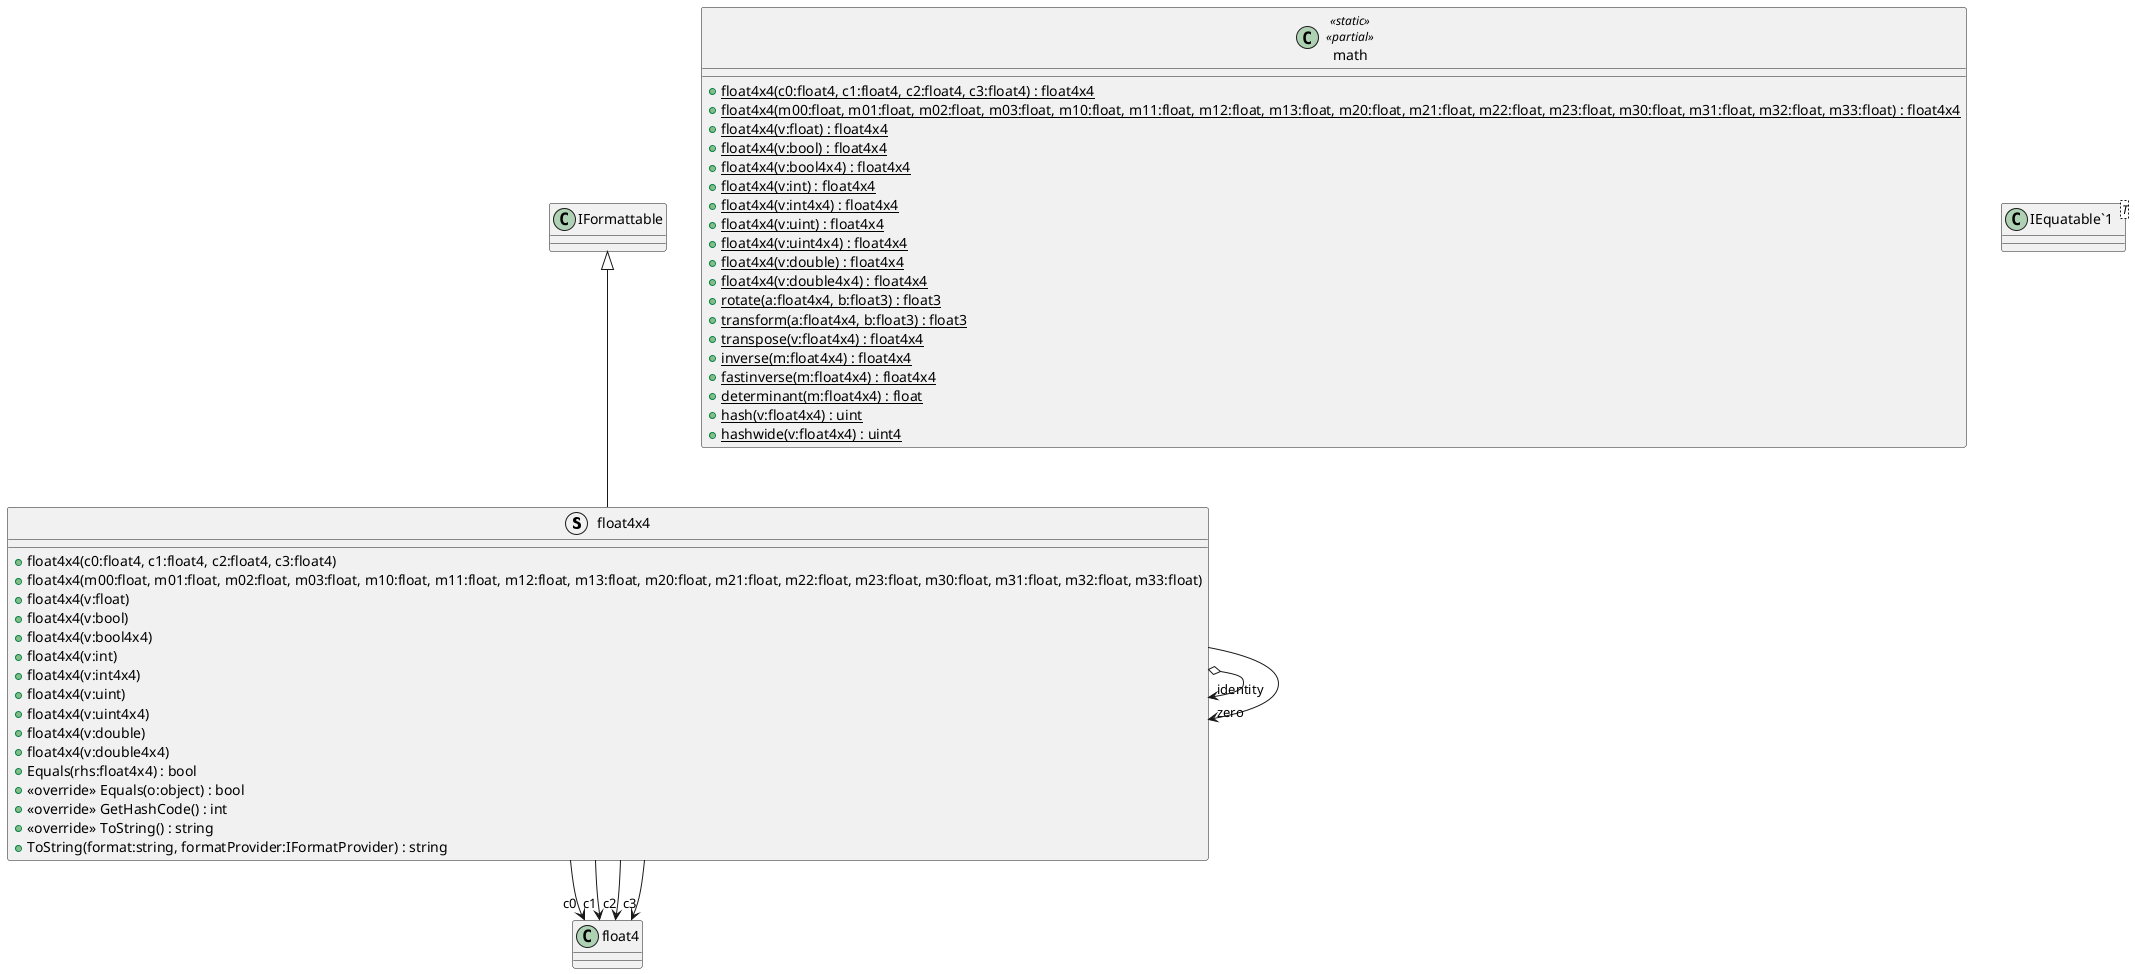 @startuml
struct float4x4 {
    + float4x4(c0:float4, c1:float4, c2:float4, c3:float4)
    + float4x4(m00:float, m01:float, m02:float, m03:float, m10:float, m11:float, m12:float, m13:float, m20:float, m21:float, m22:float, m23:float, m30:float, m31:float, m32:float, m33:float)
    + float4x4(v:float)
    + float4x4(v:bool)
    + float4x4(v:bool4x4)
    + float4x4(v:int)
    + float4x4(v:int4x4)
    + float4x4(v:uint)
    + float4x4(v:uint4x4)
    + float4x4(v:double)
    + float4x4(v:double4x4)
    + Equals(rhs:float4x4) : bool
    + <<override>> Equals(o:object) : bool
    + <<override>> GetHashCode() : int
    + <<override>> ToString() : string
    + ToString(format:string, formatProvider:IFormatProvider) : string
}
class math <<static>> <<partial>> {
    + {static} float4x4(c0:float4, c1:float4, c2:float4, c3:float4) : float4x4
    + {static} float4x4(m00:float, m01:float, m02:float, m03:float, m10:float, m11:float, m12:float, m13:float, m20:float, m21:float, m22:float, m23:float, m30:float, m31:float, m32:float, m33:float) : float4x4
    + {static} float4x4(v:float) : float4x4
    + {static} float4x4(v:bool) : float4x4
    + {static} float4x4(v:bool4x4) : float4x4
    + {static} float4x4(v:int) : float4x4
    + {static} float4x4(v:int4x4) : float4x4
    + {static} float4x4(v:uint) : float4x4
    + {static} float4x4(v:uint4x4) : float4x4
    + {static} float4x4(v:double) : float4x4
    + {static} float4x4(v:double4x4) : float4x4
    + {static} rotate(a:float4x4, b:float3) : float3
    + {static} transform(a:float4x4, b:float3) : float3
    + {static} transpose(v:float4x4) : float4x4
    + {static} inverse(m:float4x4) : float4x4
    + {static} fastinverse(m:float4x4) : float4x4
    + {static} determinant(m:float4x4) : float
    + {static} hash(v:float4x4) : uint
    + {static} hashwide(v:float4x4) : uint4
}
class "IEquatable`1"<T> {
}
IFormattable <|-- float4x4
float4x4 --> "c0" float4
float4x4 --> "c1" float4
float4x4 --> "c2" float4
float4x4 --> "c3" float4
float4x4 o-> "identity" float4x4
float4x4 --> "zero" float4x4
@enduml
